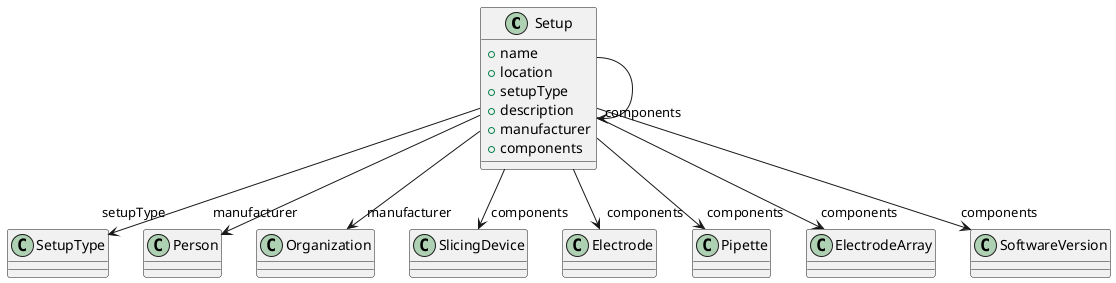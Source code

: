 @startuml
class Setup {
+name
+location
+setupType
+description
+manufacturer
+components

}
Setup -d-> "setupType" SetupType
Setup -d-> "manufacturer" Person
Setup -d-> "manufacturer" Organization
Setup -d-> "components" SlicingDevice
Setup -d-> "components" Electrode
Setup -d-> "components" Pipette
Setup -d-> "components" ElectrodeArray
Setup -d-> "components" SoftwareVersion
Setup -d-> "components" Setup

@enduml